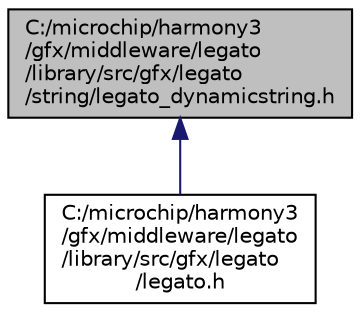 digraph "C:/microchip/harmony3/gfx/middleware/legato/library/src/gfx/legato/string/legato_dynamicstring.h"
{
 // INTERACTIVE_SVG=YES
  edge [fontname="Helvetica",fontsize="10",labelfontname="Helvetica",labelfontsize="10"];
  node [fontname="Helvetica",fontsize="10",shape=record];
  Node12 [label="C:/microchip/harmony3\l/gfx/middleware/legato\l/library/src/gfx/legato\l/string/legato_dynamicstring.h",height=0.2,width=0.4,color="black", fillcolor="grey75", style="filled", fontcolor="black"];
  Node12 -> Node13 [dir="back",color="midnightblue",fontsize="10",style="solid",fontname="Helvetica"];
  Node13 [label="C:/microchip/harmony3\l/gfx/middleware/legato\l/library/src/gfx/legato\l/legato.h",height=0.2,width=0.4,color="black", fillcolor="white", style="filled",URL="$legato_8h.html",tooltip="The header file joins all header files used in the graphics object library. "];
}
